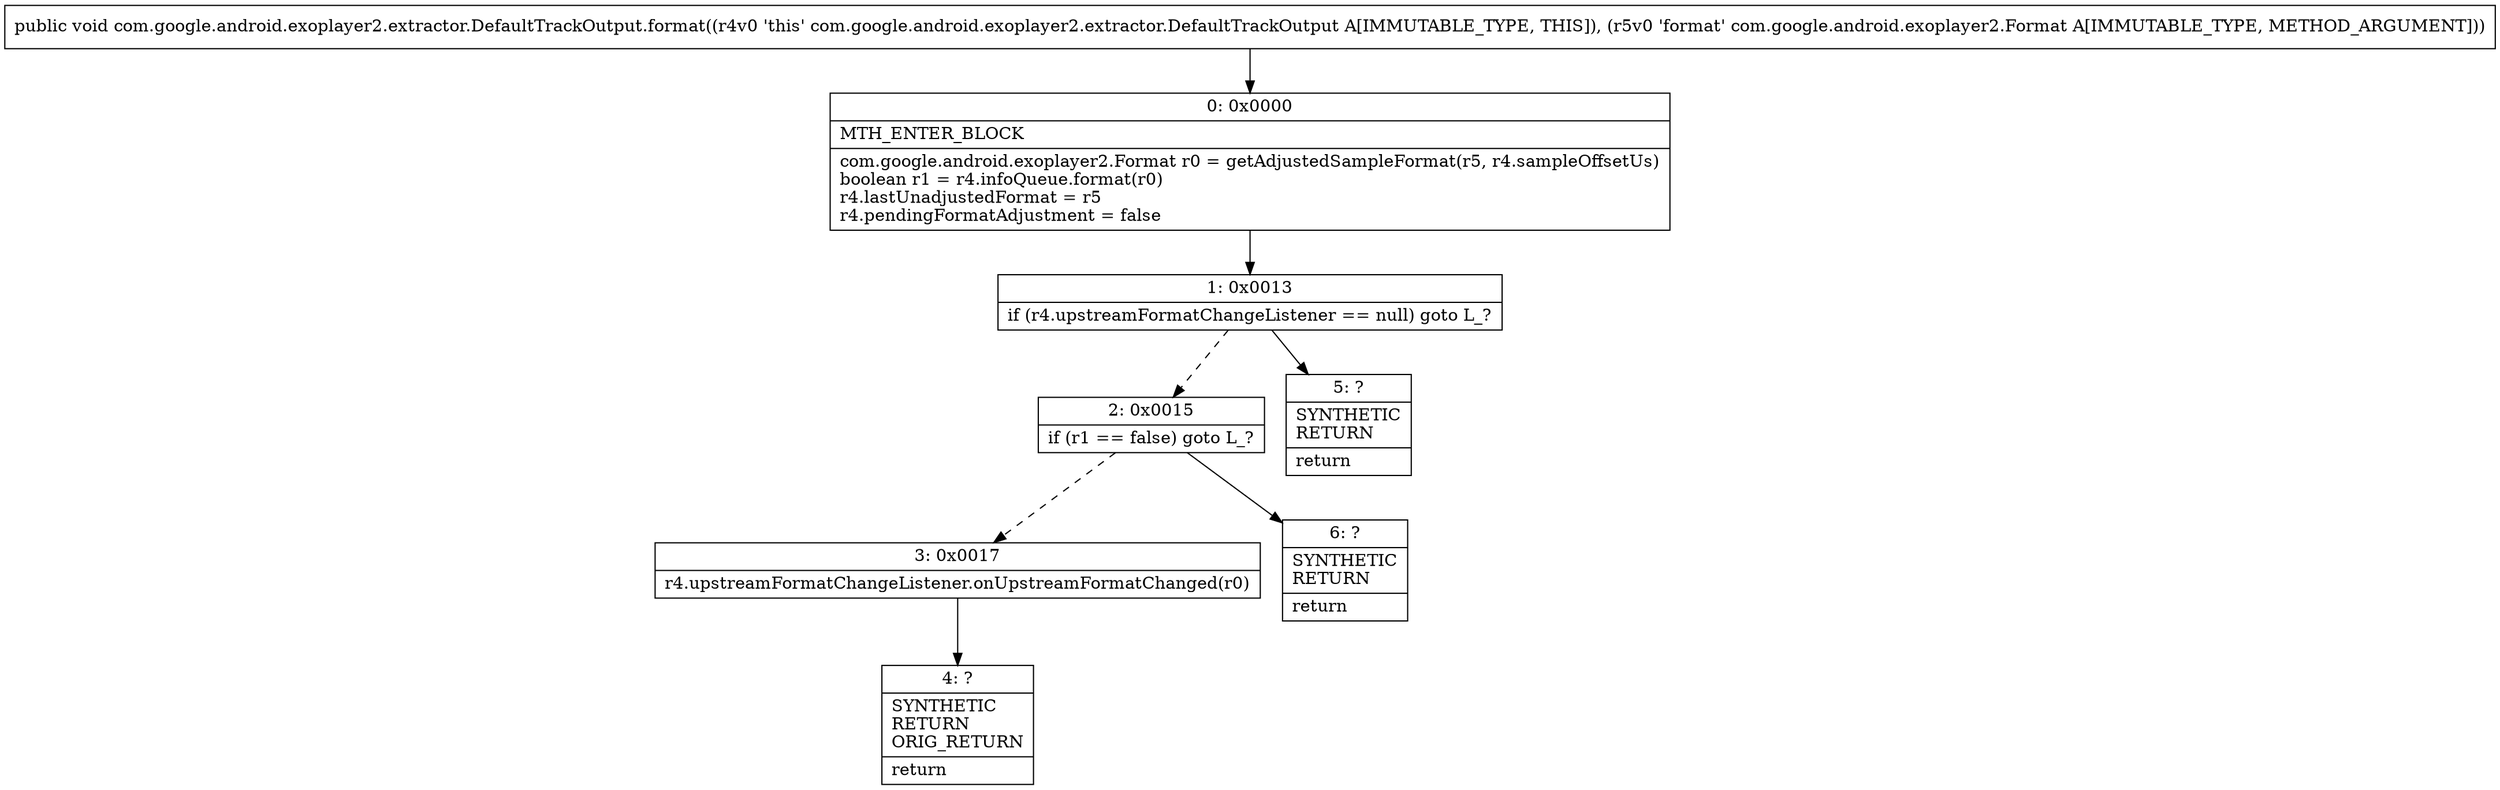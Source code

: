 digraph "CFG forcom.google.android.exoplayer2.extractor.DefaultTrackOutput.format(Lcom\/google\/android\/exoplayer2\/Format;)V" {
Node_0 [shape=record,label="{0\:\ 0x0000|MTH_ENTER_BLOCK\l|com.google.android.exoplayer2.Format r0 = getAdjustedSampleFormat(r5, r4.sampleOffsetUs)\lboolean r1 = r4.infoQueue.format(r0)\lr4.lastUnadjustedFormat = r5\lr4.pendingFormatAdjustment = false\l}"];
Node_1 [shape=record,label="{1\:\ 0x0013|if (r4.upstreamFormatChangeListener == null) goto L_?\l}"];
Node_2 [shape=record,label="{2\:\ 0x0015|if (r1 == false) goto L_?\l}"];
Node_3 [shape=record,label="{3\:\ 0x0017|r4.upstreamFormatChangeListener.onUpstreamFormatChanged(r0)\l}"];
Node_4 [shape=record,label="{4\:\ ?|SYNTHETIC\lRETURN\lORIG_RETURN\l|return\l}"];
Node_5 [shape=record,label="{5\:\ ?|SYNTHETIC\lRETURN\l|return\l}"];
Node_6 [shape=record,label="{6\:\ ?|SYNTHETIC\lRETURN\l|return\l}"];
MethodNode[shape=record,label="{public void com.google.android.exoplayer2.extractor.DefaultTrackOutput.format((r4v0 'this' com.google.android.exoplayer2.extractor.DefaultTrackOutput A[IMMUTABLE_TYPE, THIS]), (r5v0 'format' com.google.android.exoplayer2.Format A[IMMUTABLE_TYPE, METHOD_ARGUMENT])) }"];
MethodNode -> Node_0;
Node_0 -> Node_1;
Node_1 -> Node_2[style=dashed];
Node_1 -> Node_5;
Node_2 -> Node_3[style=dashed];
Node_2 -> Node_6;
Node_3 -> Node_4;
}

